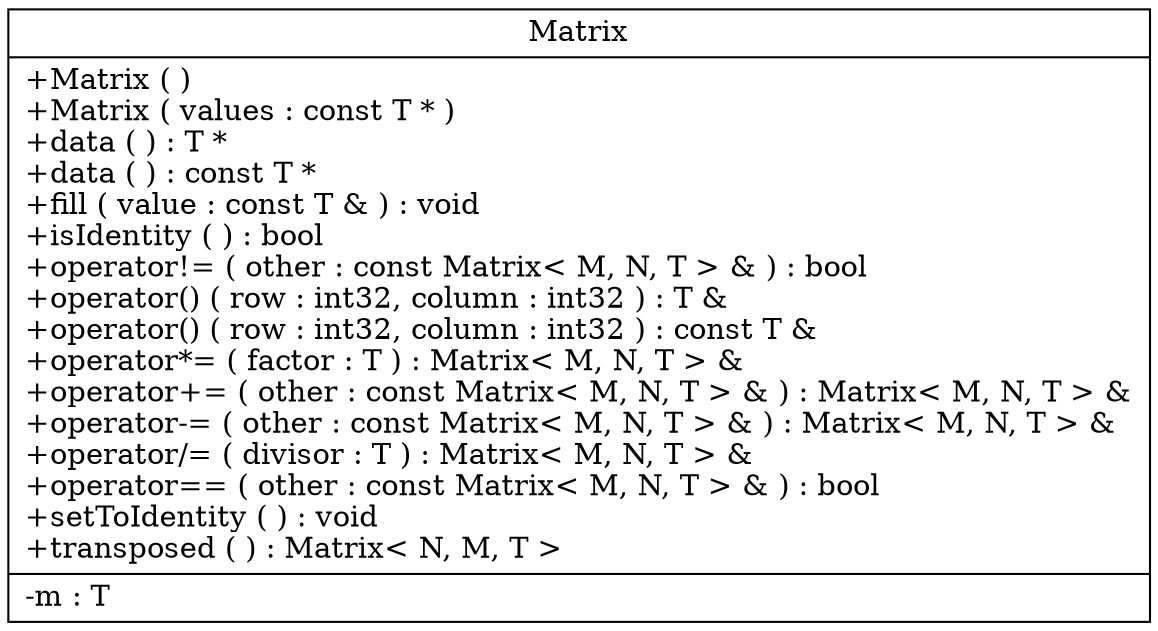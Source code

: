 digraph Matrix
{
graph [ rankdir="RL" ]
"d6/d3f/class_matrix" [ label="Matrix\n|+Matrix (  )\l+Matrix ( values : const T * )\l+data (  ) : T *\l+data (  ) : const T *\l+fill ( value : const T & ) : void\l+isIdentity (  ) : bool\l+operator!= ( other : const Matrix\< M, N, T \> & ) : bool\l+operator() ( row : int32, column : int32 ) : T &\l+operator() ( row : int32, column : int32 ) : const T &\l+operator*= ( factor : T ) : Matrix\< M, N, T \> &\l+operator+= ( other : const Matrix\< M, N, T \> & ) : Matrix\< M, N, T \> &\l+operator-= ( other : const Matrix\< M, N, T \> & ) : Matrix\< M, N, T \> &\l+operator/= ( divisor : T ) : Matrix\< M, N, T \> &\l+operator== ( other : const Matrix\< M, N, T \> & ) : bool\l+setToIdentity (  ) : void\l+transposed (  ) : Matrix\< N, M, T \>\l|-m : T\l" shape="record" ]
}